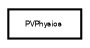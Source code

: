 digraph G
{
  edge [fontname="FreeSans",fontsize="4",labelfontname="FreeSans",labelfontsize="4"];
  node [fontname="FreeSans",fontsize="4",shape=record];
  rankdir=LR;
  Node1 [label="PVPhysics",height=0.2,width=0.4,color="black", fillcolor="white", style="filled",URL="$class_p_v_physics.html"];
}
